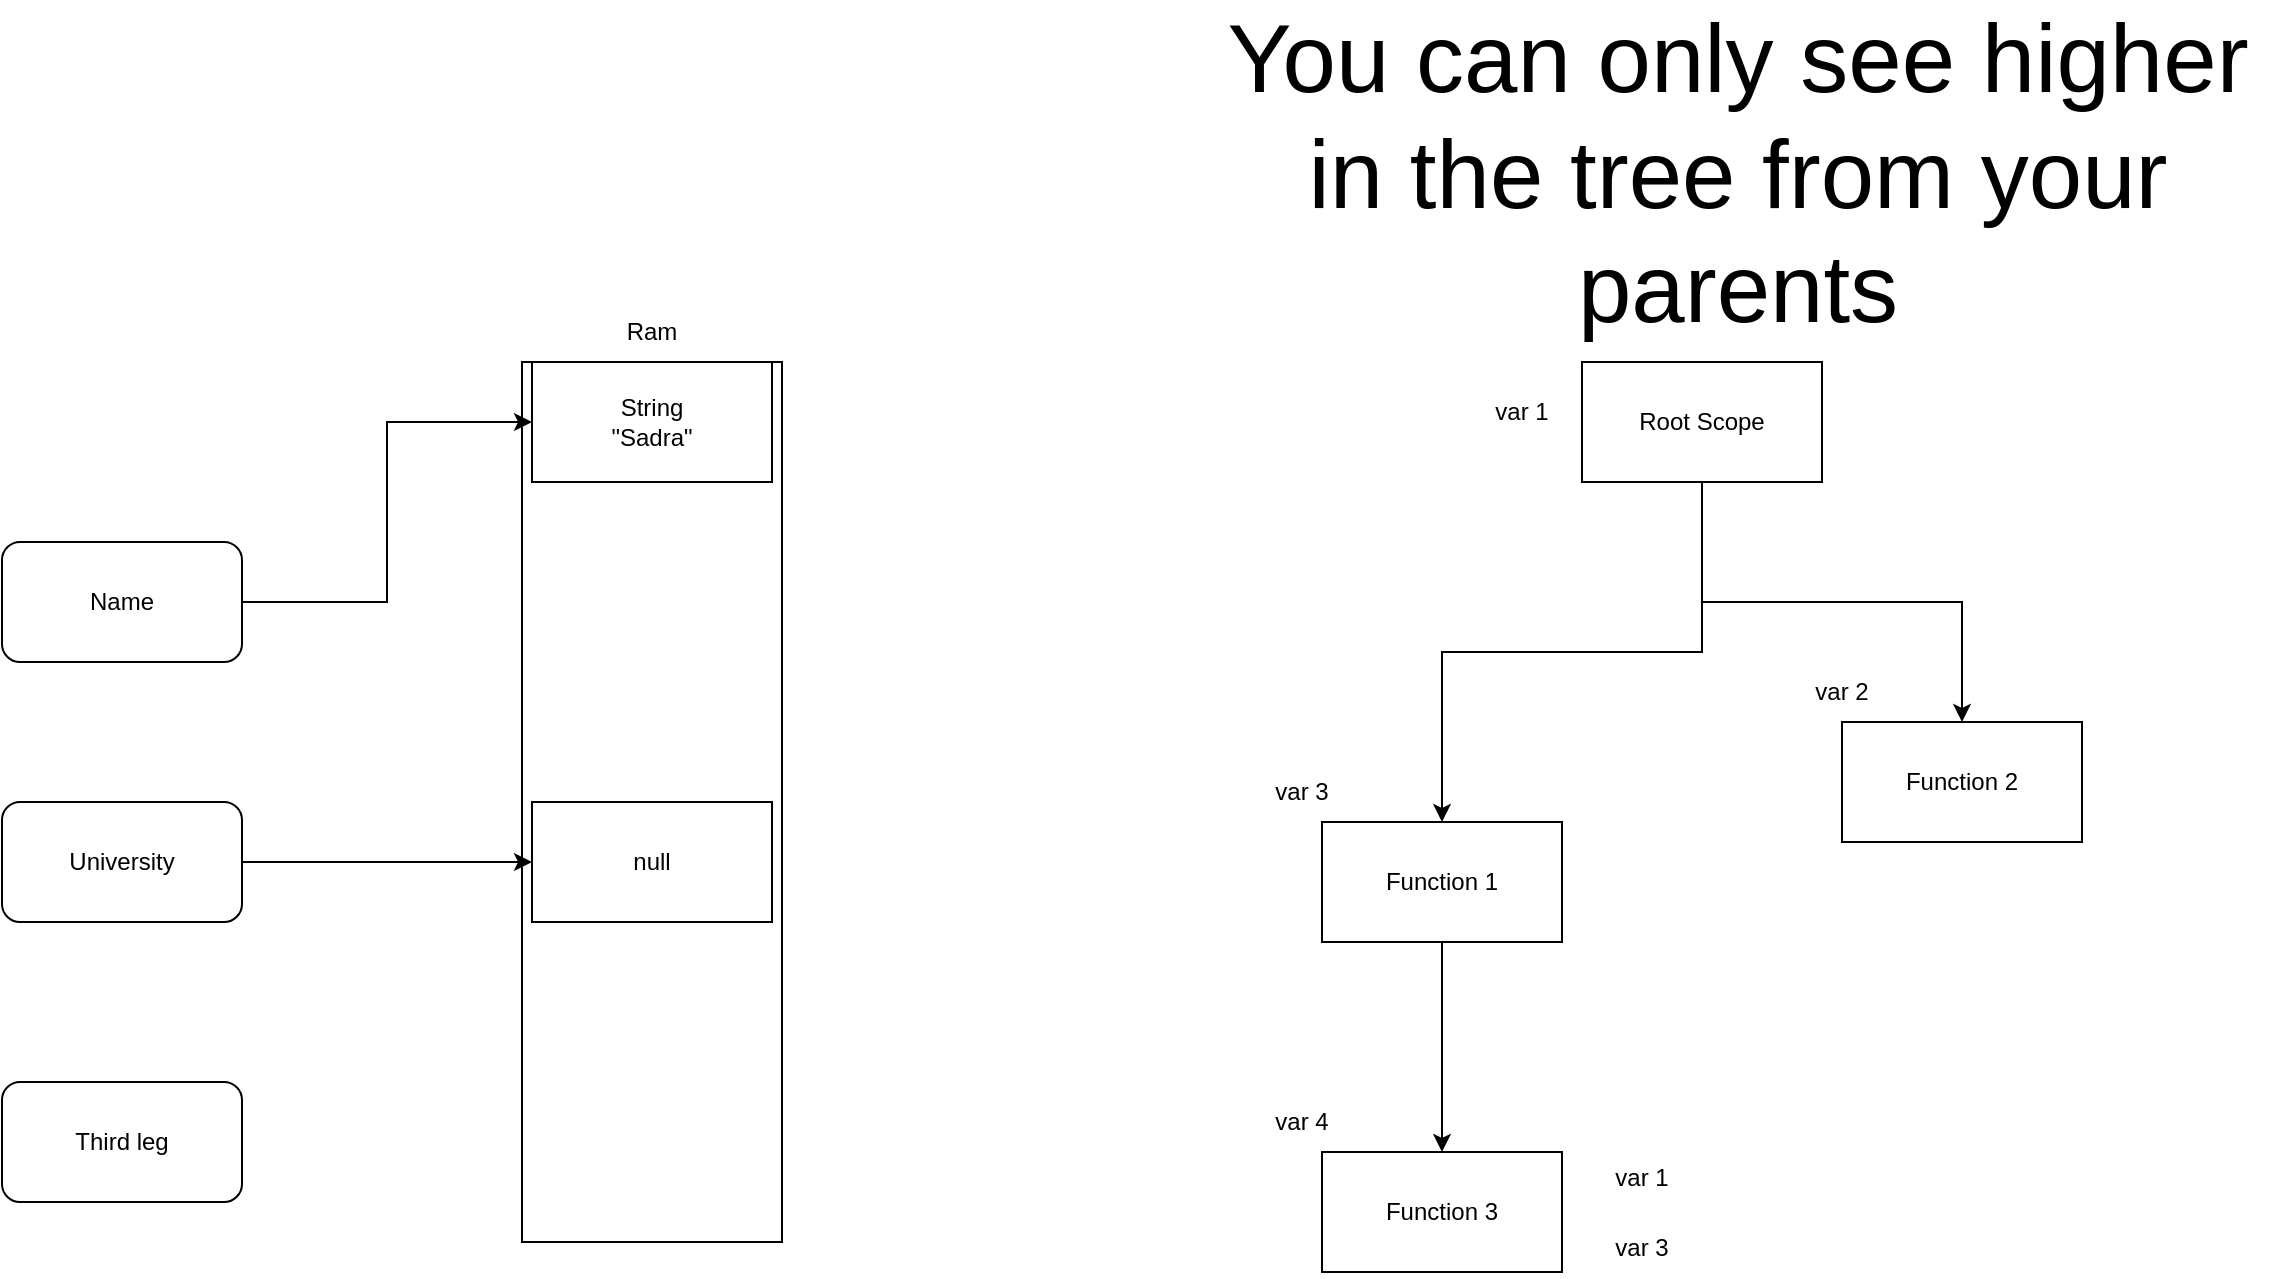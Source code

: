 <mxfile version="16.4.0" type="device"><diagram id="Y8Wqal6m2F1C24iu9TyR" name="Page-1"><mxGraphModel dx="1971" dy="835" grid="1" gridSize="10" guides="1" tooltips="1" connect="1" arrows="1" fold="1" page="1" pageScale="1" pageWidth="827" pageHeight="1169" math="0" shadow="0"><root><mxCell id="0"/><mxCell id="1" parent="0"/><mxCell id="DYo37r-wWF_nNMI1n926-1" value="" style="rounded=0;whiteSpace=wrap;html=1;" vertex="1" parent="1"><mxGeometry x="80" y="190" width="130" height="440" as="geometry"/></mxCell><mxCell id="DYo37r-wWF_nNMI1n926-2" value="Ram" style="text;html=1;strokeColor=none;fillColor=none;align=center;verticalAlign=middle;whiteSpace=wrap;rounded=0;" vertex="1" parent="1"><mxGeometry x="115" y="160" width="60" height="30" as="geometry"/></mxCell><mxCell id="DYo37r-wWF_nNMI1n926-3" value="String&lt;br&gt;&quot;Sadra&quot;" style="rounded=0;whiteSpace=wrap;html=1;" vertex="1" parent="1"><mxGeometry x="85" y="190" width="120" height="60" as="geometry"/></mxCell><mxCell id="DYo37r-wWF_nNMI1n926-5" style="edgeStyle=orthogonalEdgeStyle;rounded=0;orthogonalLoop=1;jettySize=auto;html=1;exitX=1;exitY=0.5;exitDx=0;exitDy=0;entryX=0;entryY=0.5;entryDx=0;entryDy=0;" edge="1" parent="1" source="DYo37r-wWF_nNMI1n926-4" target="DYo37r-wWF_nNMI1n926-3"><mxGeometry relative="1" as="geometry"/></mxCell><mxCell id="DYo37r-wWF_nNMI1n926-4" value="Name" style="rounded=1;whiteSpace=wrap;html=1;" vertex="1" parent="1"><mxGeometry x="-180" y="280" width="120" height="60" as="geometry"/></mxCell><mxCell id="DYo37r-wWF_nNMI1n926-8" style="edgeStyle=orthogonalEdgeStyle;rounded=0;orthogonalLoop=1;jettySize=auto;html=1;exitX=1;exitY=0.5;exitDx=0;exitDy=0;" edge="1" parent="1" source="DYo37r-wWF_nNMI1n926-6" target="DYo37r-wWF_nNMI1n926-7"><mxGeometry relative="1" as="geometry"/></mxCell><mxCell id="DYo37r-wWF_nNMI1n926-6" value="University" style="rounded=1;whiteSpace=wrap;html=1;" vertex="1" parent="1"><mxGeometry x="-180" y="410" width="120" height="60" as="geometry"/></mxCell><mxCell id="DYo37r-wWF_nNMI1n926-7" value="null" style="rounded=0;whiteSpace=wrap;html=1;" vertex="1" parent="1"><mxGeometry x="85" y="410" width="120" height="60" as="geometry"/></mxCell><mxCell id="DYo37r-wWF_nNMI1n926-9" value="Third leg" style="rounded=1;whiteSpace=wrap;html=1;" vertex="1" parent="1"><mxGeometry x="-180" y="550" width="120" height="60" as="geometry"/></mxCell><mxCell id="DYo37r-wWF_nNMI1n926-13" style="edgeStyle=orthogonalEdgeStyle;rounded=0;orthogonalLoop=1;jettySize=auto;html=1;exitX=0.5;exitY=1;exitDx=0;exitDy=0;" edge="1" parent="1" source="DYo37r-wWF_nNMI1n926-10" target="DYo37r-wWF_nNMI1n926-11"><mxGeometry relative="1" as="geometry"/></mxCell><mxCell id="DYo37r-wWF_nNMI1n926-14" style="edgeStyle=orthogonalEdgeStyle;rounded=0;orthogonalLoop=1;jettySize=auto;html=1;exitX=0.5;exitY=1;exitDx=0;exitDy=0;" edge="1" parent="1" source="DYo37r-wWF_nNMI1n926-10" target="DYo37r-wWF_nNMI1n926-12"><mxGeometry relative="1" as="geometry"/></mxCell><mxCell id="DYo37r-wWF_nNMI1n926-10" value="Root Scope" style="rounded=0;whiteSpace=wrap;html=1;" vertex="1" parent="1"><mxGeometry x="610" y="190" width="120" height="60" as="geometry"/></mxCell><mxCell id="DYo37r-wWF_nNMI1n926-19" style="edgeStyle=orthogonalEdgeStyle;rounded=0;orthogonalLoop=1;jettySize=auto;html=1;exitX=0.5;exitY=1;exitDx=0;exitDy=0;" edge="1" parent="1" source="DYo37r-wWF_nNMI1n926-11" target="DYo37r-wWF_nNMI1n926-18"><mxGeometry relative="1" as="geometry"/></mxCell><mxCell id="DYo37r-wWF_nNMI1n926-11" value="Function 1" style="rounded=0;whiteSpace=wrap;html=1;" vertex="1" parent="1"><mxGeometry x="480" y="420" width="120" height="60" as="geometry"/></mxCell><mxCell id="DYo37r-wWF_nNMI1n926-12" value="Function 2" style="rounded=0;whiteSpace=wrap;html=1;" vertex="1" parent="1"><mxGeometry x="740" y="370" width="120" height="60" as="geometry"/></mxCell><mxCell id="DYo37r-wWF_nNMI1n926-15" value="var 1" style="text;html=1;strokeColor=none;fillColor=none;align=center;verticalAlign=middle;whiteSpace=wrap;rounded=0;" vertex="1" parent="1"><mxGeometry x="550" y="200" width="60" height="30" as="geometry"/></mxCell><mxCell id="DYo37r-wWF_nNMI1n926-16" value="var 2" style="text;html=1;strokeColor=none;fillColor=none;align=center;verticalAlign=middle;whiteSpace=wrap;rounded=0;" vertex="1" parent="1"><mxGeometry x="710" y="340" width="60" height="30" as="geometry"/></mxCell><mxCell id="DYo37r-wWF_nNMI1n926-17" value="var 3" style="text;html=1;strokeColor=none;fillColor=none;align=center;verticalAlign=middle;whiteSpace=wrap;rounded=0;" vertex="1" parent="1"><mxGeometry x="440" y="390" width="60" height="30" as="geometry"/></mxCell><mxCell id="DYo37r-wWF_nNMI1n926-18" value="Function 3" style="rounded=0;whiteSpace=wrap;html=1;" vertex="1" parent="1"><mxGeometry x="480" y="585" width="120" height="60" as="geometry"/></mxCell><mxCell id="DYo37r-wWF_nNMI1n926-20" value="var 1" style="text;html=1;strokeColor=none;fillColor=none;align=center;verticalAlign=middle;whiteSpace=wrap;rounded=0;" vertex="1" parent="1"><mxGeometry x="610" y="582.5" width="60" height="30" as="geometry"/></mxCell><mxCell id="DYo37r-wWF_nNMI1n926-23" value="var 3" style="text;html=1;strokeColor=none;fillColor=none;align=center;verticalAlign=middle;whiteSpace=wrap;rounded=0;" vertex="1" parent="1"><mxGeometry x="610" y="617.5" width="60" height="30" as="geometry"/></mxCell><mxCell id="DYo37r-wWF_nNMI1n926-24" value="var 4" style="text;html=1;strokeColor=none;fillColor=none;align=center;verticalAlign=middle;whiteSpace=wrap;rounded=0;" vertex="1" parent="1"><mxGeometry x="440" y="555" width="60" height="30" as="geometry"/></mxCell><mxCell id="DYo37r-wWF_nNMI1n926-25" value="&lt;font style=&quot;font-size: 48px&quot;&gt;You can only see higher in the tree from your parents&lt;/font&gt;" style="text;html=1;strokeColor=none;fillColor=none;align=center;verticalAlign=middle;whiteSpace=wrap;rounded=0;" vertex="1" parent="1"><mxGeometry x="413" y="50" width="550" height="91" as="geometry"/></mxCell></root></mxGraphModel></diagram></mxfile>